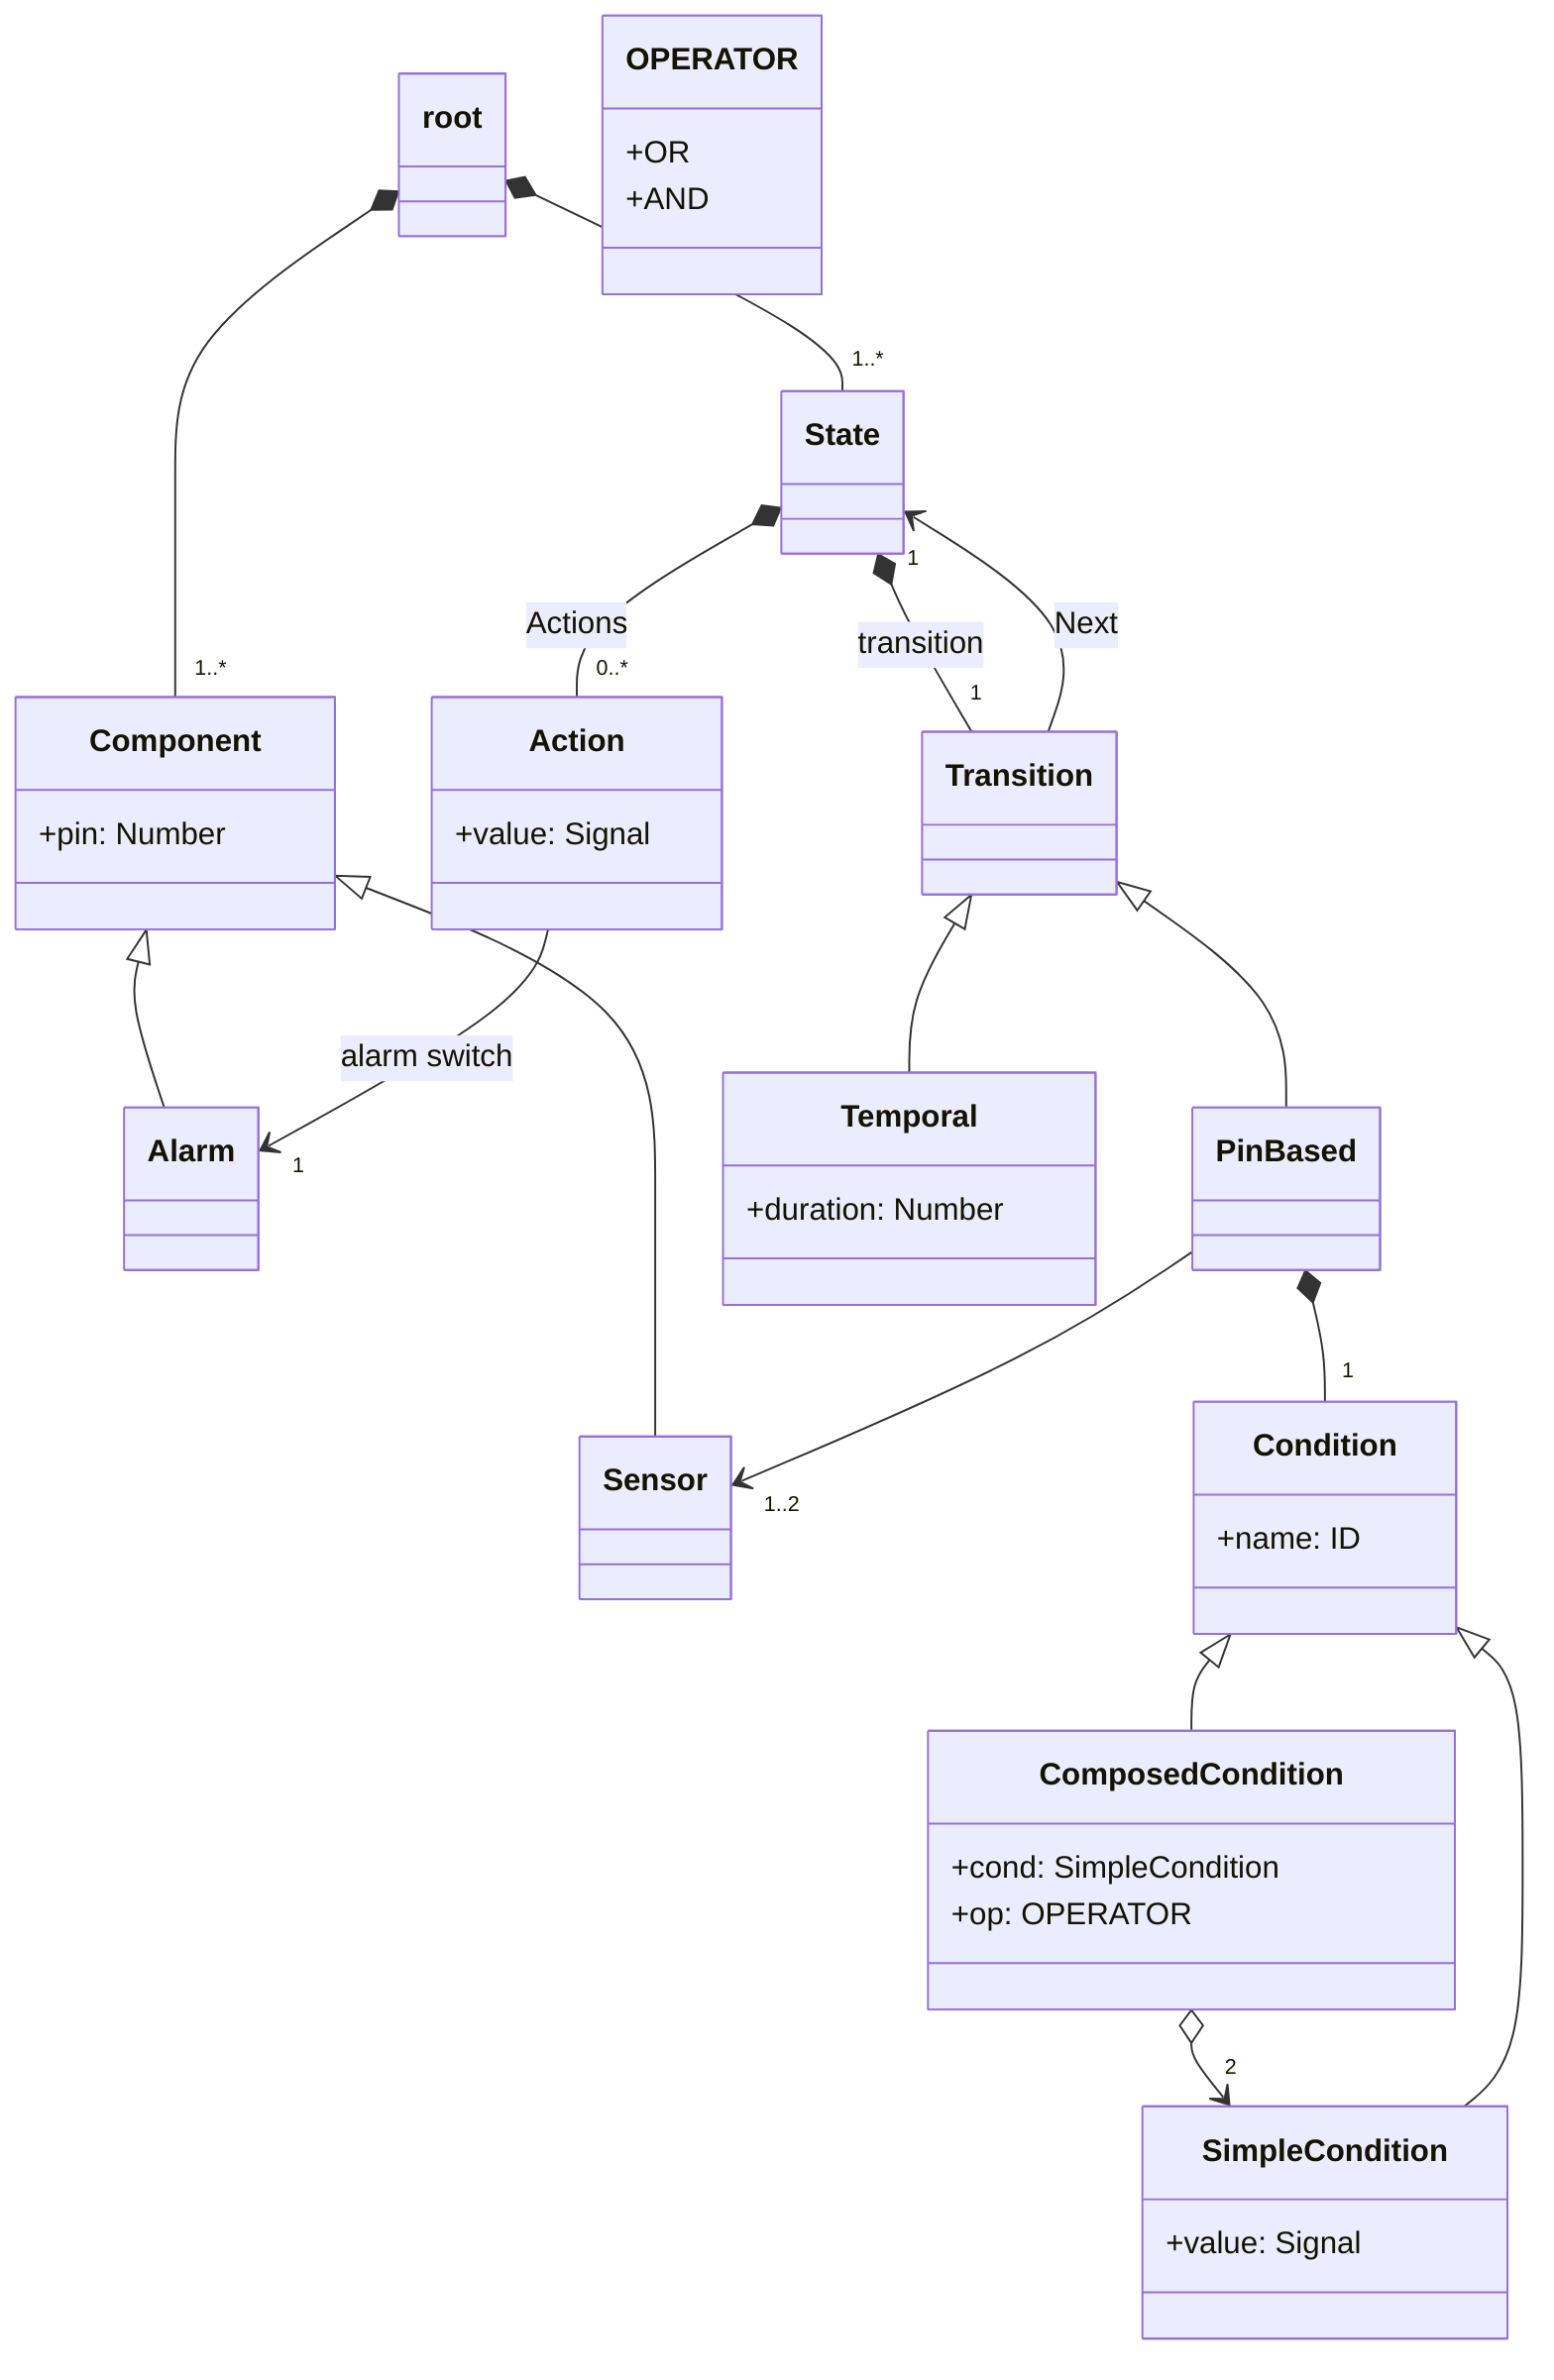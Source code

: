 classDiagram
    class root
    root *-- "1..*" Component

    class State
    root *-- "1..*" State

    class Component {
        +pin: Number
    }
    Component <|-- Sensor
    Component <|-- Alarm


    class Transition
    State *-- "1" Transition: transition
    class Action {
        +value: Signal
    }
    State *-- "0..*" Action: Actions
    Action --> "1" Alarm: alarm switch
    
    
    Transition --> "1" State : Next

    Transition <|-- PinBased

    class Condition {
        +name: ID
    }

    class SimpleCondition {
        
        +value: Signal
    }

    class ComposedCondition {
        +cond: SimpleCondition
        +op: OPERATOR
    }


    class  OPERATOR {
        +OR
        +AND
    }

    ComposedCondition o--> "2" SimpleCondition 

    Condition <|--  ComposedCondition
    Condition <|--  SimpleCondition

    PinBased *-- "1" Condition

    class Temporal {
       +duration: Number 
    }
    Transition <|-- Temporal

    PinBased --> "1..2" Sensor